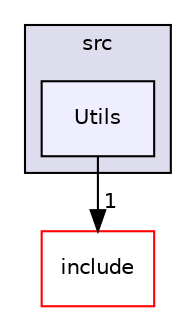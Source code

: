 digraph "src/Utils" {
  compound=true
  node [ fontsize="10", fontname="Helvetica"];
  edge [ labelfontsize="10", labelfontname="Helvetica"];
  subgraph clusterdir_68267d1309a1af8e8297ef4c3efbcdba {
    graph [ bgcolor="#ddddee", pencolor="black", label="src" fontname="Helvetica", fontsize="10", URL="dir_68267d1309a1af8e8297ef4c3efbcdba.html"]
  dir_a7363e98f9e0bdd87618633653859815 [shape=box, label="Utils", style="filled", fillcolor="#eeeeff", pencolor="black", URL="dir_a7363e98f9e0bdd87618633653859815.html"];
  }
  dir_d44c64559bbebec7f509842c48db8b23 [shape=box label="include" fillcolor="white" style="filled" color="red" URL="dir_d44c64559bbebec7f509842c48db8b23.html"];
  dir_a7363e98f9e0bdd87618633653859815->dir_d44c64559bbebec7f509842c48db8b23 [headlabel="1", labeldistance=1.5 headhref="dir_000010_000002.html"];
}
